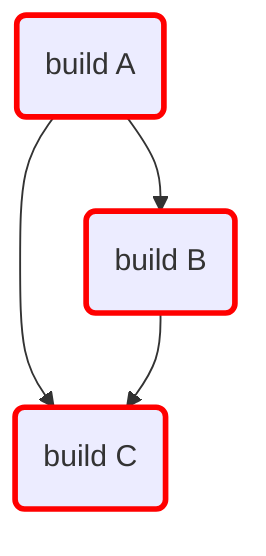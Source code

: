 flowchart TD
classDef forced stroke:red,stroke-width:3px
classDef used stroke:orange,stroke-width:3px
classDef selected stroke:black,stroke-width:3px
A:build(" build A")
B:build(" build B")
C:build(" build C")
A:build --> B:build
A:build --> C:build
class A:build forced
B:build --> C:build
class B:build forced
class C:build forced